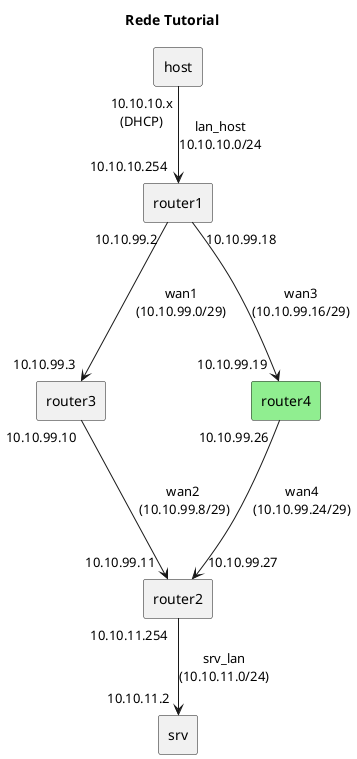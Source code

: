 @startuml
' https://plantuml.com/component-diagram

title Rede Tutorial

rectangle "host" as Host
rectangle "router1" as Router1
rectangle "router3" as Router3
rectangle "router2" as Router2
rectangle "router4" as Router4 #LightGreen
rectangle "srv" as Server
rectangle " " as Spacer1
rectangle " " as Spacer2


Host "10.10.10.x\n(DHCP)" --> "10.10.10.254" Router1 : "lan_host\n10.10.10.0/24"

Router1 "10.10.99.2" ---> "10.10.99.3" Router3 : wan1\n(10.10.99.0/29)
Router3 "10.10.99.10"  ---> "10.10.99.11" Router2 : wan2\n (10.10.99.8/29)
Router1 "10.10.99.18" ---> "10.10.99.19" Router4 : wan3\n(10.10.99.16/29)
Router4 "10.10.99.26" ---> "10.10.99.27" Router2 : wan4\n(10.10.99.24/29)

Router2 "10.10.11.254" --> "10.10.11.2" Server : srv_lan\n(10.10.11.0/24)

Router3 -right- Spacer1
Spacer1 -right- Spacer2
Spacer2 -right- Router4

hide Spacer1
hide Spacer2

@enduml

'@startuml
''https://plantuml.com/nwdiag
'
'title "Rede Tutorial"
'
'nwdiag {
'    host
'    network lan_host {
'    width = full
'        address = "10.10.10.0/24"
'
'        host [address = "10.10.10.x\n(DHCP)"];
'        router1 [address = "10.10.10.254"];
'    }
'
'    network wan1 {
''    width = full
'    address = "10.10.99.0/29"
'        router1 [address = "10.10.99.2"];
'        router3 [address = "10.10.99.3"]
'    }
'
'    network wan3 {
''    width = full
'    address = "10.10.99.16/29"
'        router1 [address = "10.10.99.18"];
'        router4 [address = "10.10.99.19"]
'    }
'    network wan2 {
''    width = full
'    address = "10.10.99.8/29"
'        router3 [address = "10.10.99.10"];
'        router2 [address = "10.10.99.11"]
'    }
'    network wan4 {
''    width = full
'    address = "10.10.99.24/29"
'        router4 [address = "10.10.99.26"];
'        router2 [address = "10.10.99.27"]
'    }
'    network lan_srv {
'    width = full
'    address = "10.10.11.0/24"
'        router2 [address = "10.10.11.254"];
'        srv [address = "10.10.11.2"]
'    }
'}
'@enduml